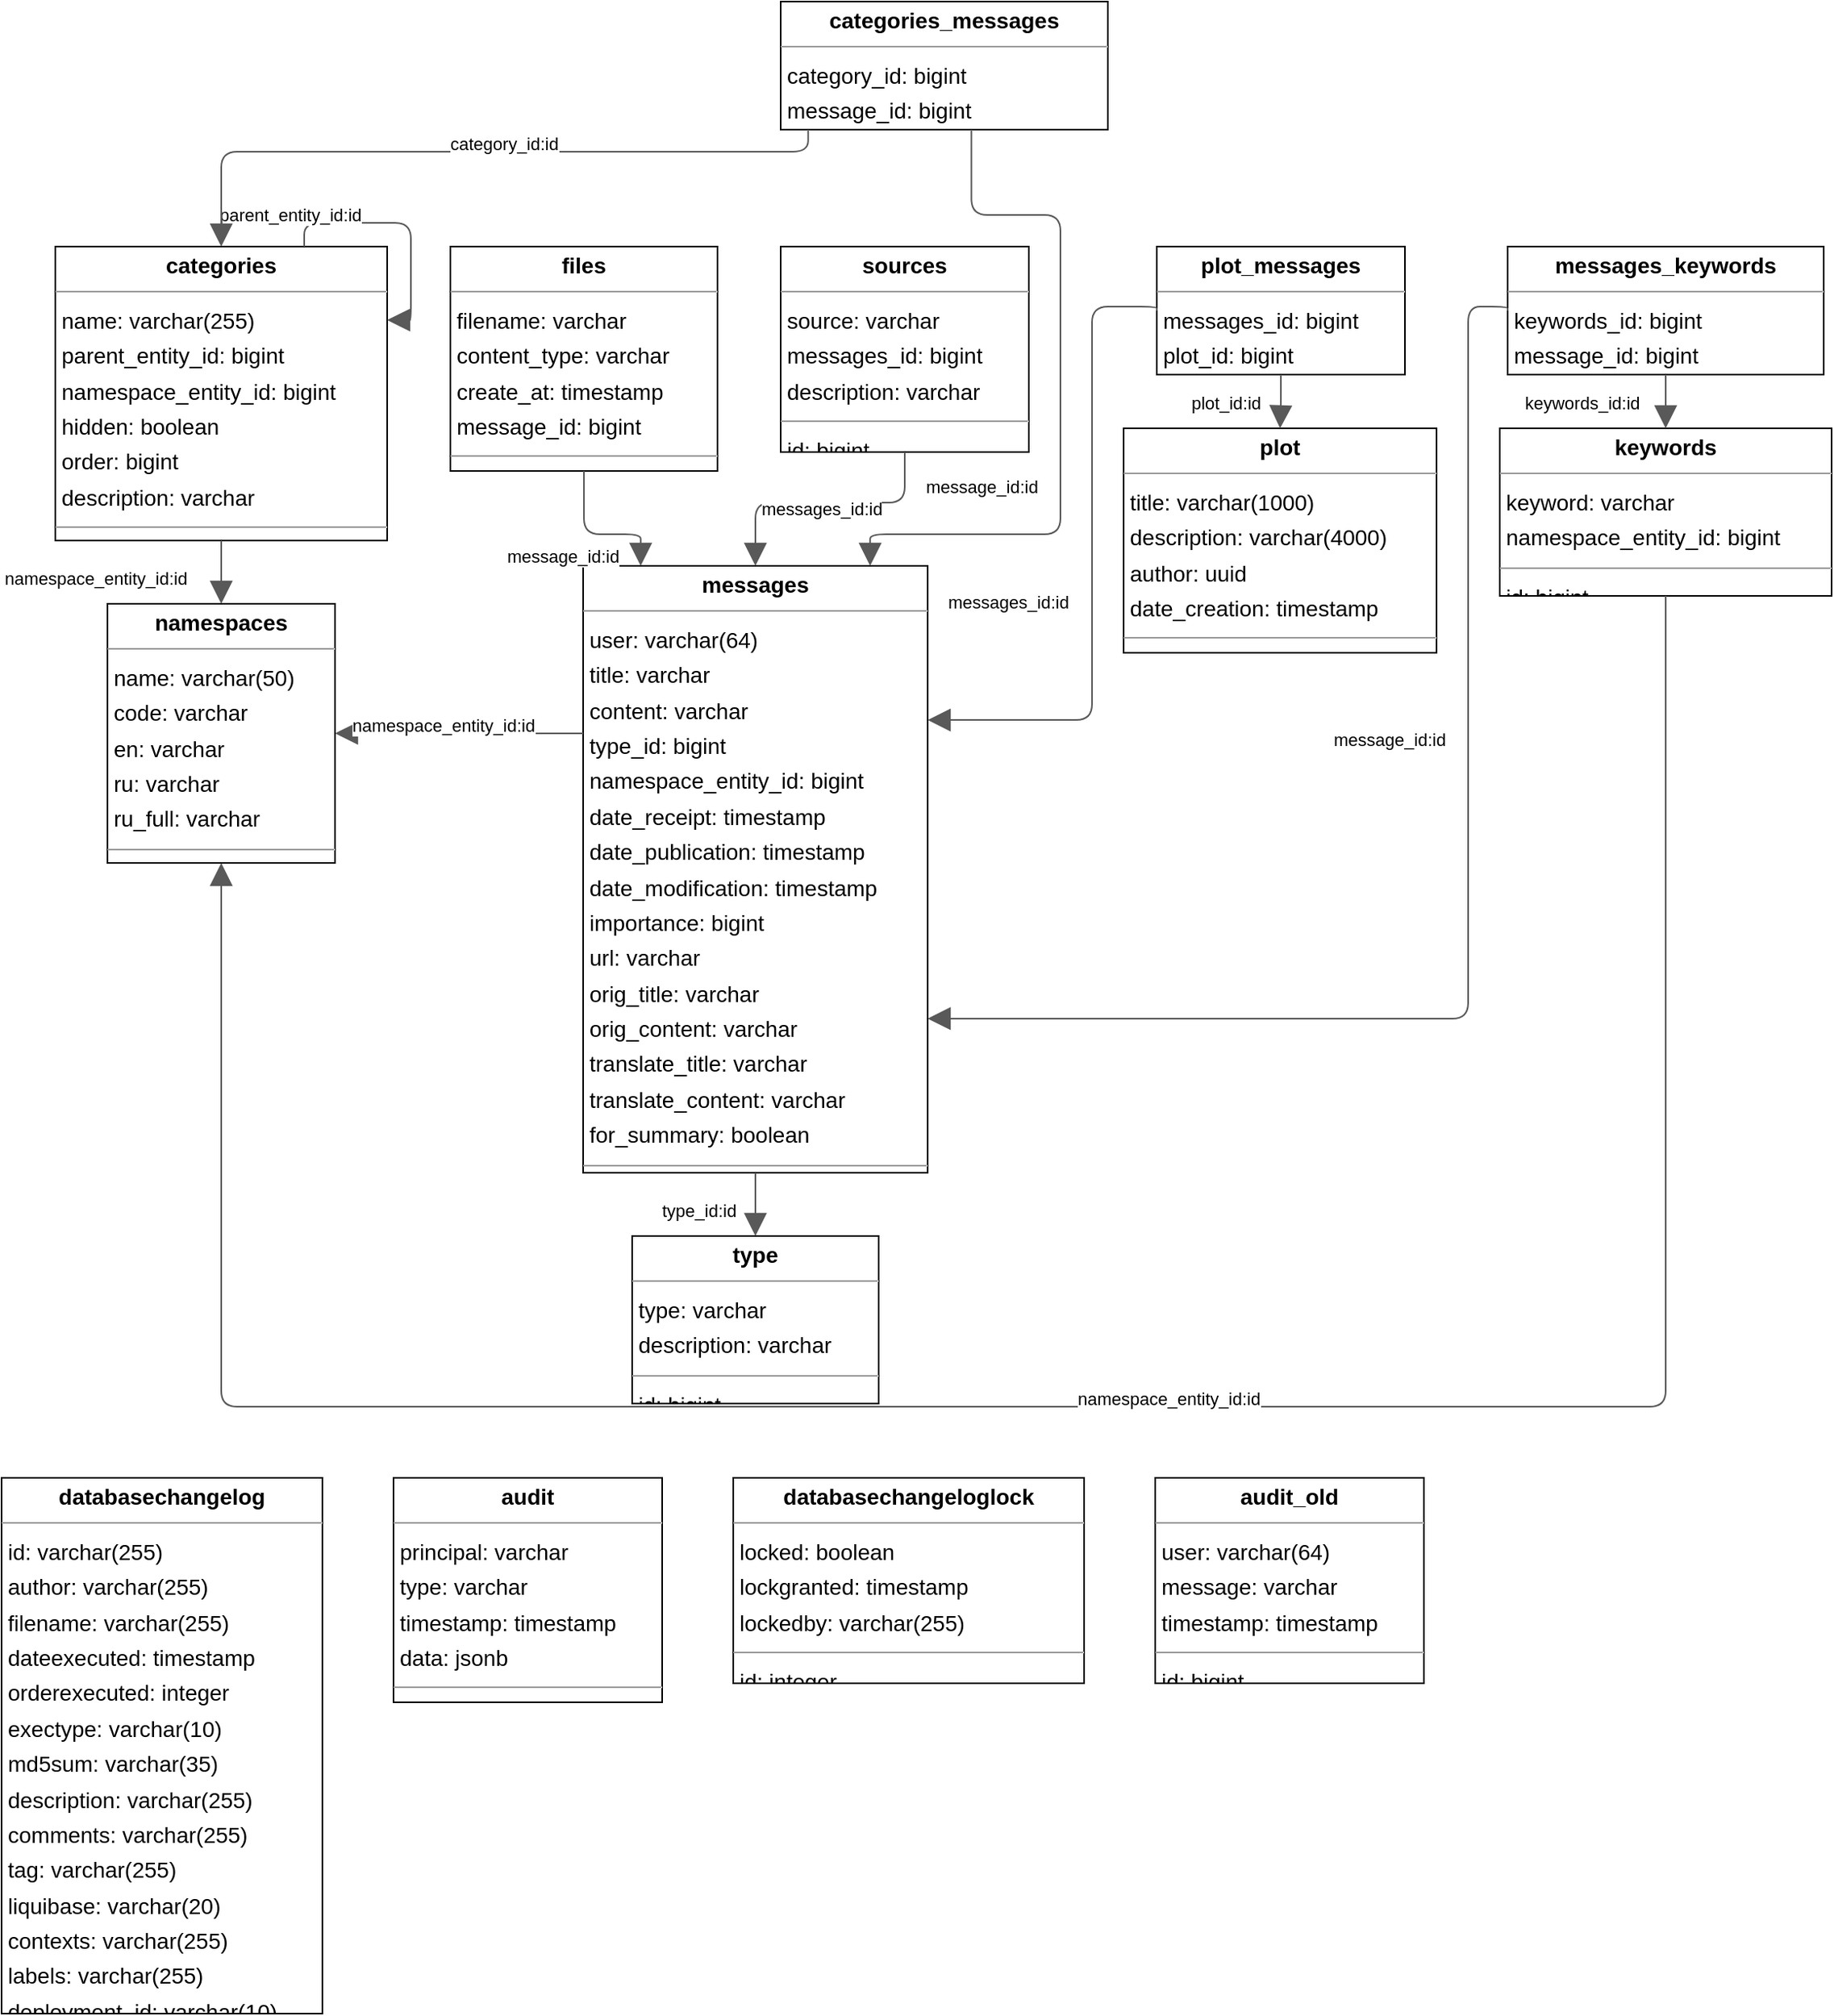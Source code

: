 <mxfile version="24.8.6">
  <diagram id="8YVet-FXSzYokZO9BPNg" name="Страница — 1">
    <mxGraphModel dx="1354" dy="932" grid="1" gridSize="10" guides="1" tooltips="1" connect="1" arrows="1" fold="1" page="0" pageScale="1" pageWidth="827" pageHeight="1169" background="none" math="0" shadow="0">
      <root>
        <mxCell id="0" />
        <mxCell id="1" parent="0" />
        <mxCell id="node1" value="&lt;p style=&quot;margin:0px;margin-top:4px;text-align:center;&quot;&gt;&lt;b&gt;audit&lt;/b&gt;&lt;/p&gt;&lt;hr size=&quot;1&quot;/&gt;&lt;p style=&quot;margin:0 0 0 4px;line-height:1.6;&quot;&gt; principal: varchar&lt;br/&gt; type: varchar&lt;br/&gt; timestamp: timestamp&lt;br/&gt; data: jsonb&lt;/p&gt;&lt;hr size=&quot;1&quot;/&gt;&lt;p style=&quot;margin:0 0 0 4px;line-height:1.6;&quot;&gt; id: bigint&lt;/p&gt;" style="verticalAlign=top;align=left;overflow=fill;fontSize=14;fontFamily=Helvetica;html=1;rounded=0;shadow=0;comic=0;labelBackgroundColor=none;strokeWidth=1;" parent="1" vertex="1">
          <mxGeometry x="137" y="742" width="170" height="142" as="geometry" />
        </mxCell>
        <mxCell id="node8" value="&lt;p style=&quot;margin:0px;margin-top:4px;text-align:center;&quot;&gt;&lt;b&gt;audit_old&lt;/b&gt;&lt;/p&gt;&lt;hr size=&quot;1&quot;/&gt;&lt;p style=&quot;margin:0 0 0 4px;line-height:1.6;&quot;&gt; user: varchar(64)&lt;br/&gt; message: varchar&lt;br/&gt; timestamp: timestamp&lt;/p&gt;&lt;hr size=&quot;1&quot;/&gt;&lt;p style=&quot;margin:0 0 0 4px;line-height:1.6;&quot;&gt; id: bigint&lt;/p&gt;" style="verticalAlign=top;align=left;overflow=fill;fontSize=14;fontFamily=Helvetica;html=1;rounded=0;shadow=0;comic=0;labelBackgroundColor=none;strokeWidth=1;" parent="1" vertex="1">
          <mxGeometry x="619" y="742" width="170" height="130" as="geometry" />
        </mxCell>
        <mxCell id="node10" value="&lt;p style=&quot;margin:0px;margin-top:4px;text-align:center;&quot;&gt;&lt;b&gt;categories&lt;/b&gt;&lt;/p&gt;&lt;hr size=&quot;1&quot;/&gt;&lt;p style=&quot;margin:0 0 0 4px;line-height:1.6;&quot;&gt; name: varchar(255)&lt;br/&gt; parent_entity_id: bigint&lt;br/&gt; namespace_entity_id: bigint&lt;br/&gt; hidden: boolean&lt;br/&gt; order: bigint&lt;br/&gt; description: varchar&lt;/p&gt;&lt;hr size=&quot;1&quot;/&gt;&lt;p style=&quot;margin:0 0 0 4px;line-height:1.6;&quot;&gt; id: bigint&lt;/p&gt;" style="verticalAlign=top;align=left;overflow=fill;fontSize=14;fontFamily=Helvetica;html=1;rounded=0;shadow=0;comic=0;labelBackgroundColor=none;strokeWidth=1;" parent="1" vertex="1">
          <mxGeometry x="-77" y="-37" width="210" height="186" as="geometry" />
        </mxCell>
        <mxCell id="node14" value="&lt;p style=&quot;margin:0px;margin-top:4px;text-align:center;&quot;&gt;&lt;b&gt;categories_messages&lt;/b&gt;&lt;/p&gt;&lt;hr size=&quot;1&quot;/&gt;&lt;p style=&quot;margin:0 0 0 4px;line-height:1.6;&quot;&gt; category_id: bigint&lt;br/&gt; message_id: bigint&lt;/p&gt;" style="verticalAlign=top;align=left;overflow=fill;fontSize=14;fontFamily=Helvetica;html=1;rounded=0;shadow=0;comic=0;labelBackgroundColor=none;strokeWidth=1;" parent="1" vertex="1">
          <mxGeometry x="382" y="-192" width="207" height="81" as="geometry" />
        </mxCell>
        <mxCell id="node12" value="&lt;p style=&quot;margin:0px;margin-top:4px;text-align:center;&quot;&gt;&lt;b&gt;databasechangelog&lt;/b&gt;&lt;/p&gt;&lt;hr size=&quot;1&quot;/&gt;&lt;p style=&quot;margin:0 0 0 4px;line-height:1.6;&quot;&gt; id: varchar(255)&lt;br/&gt; author: varchar(255)&lt;br/&gt; filename: varchar(255)&lt;br/&gt; dateexecuted: timestamp&lt;br/&gt; orderexecuted: integer&lt;br/&gt; exectype: varchar(10)&lt;br/&gt; md5sum: varchar(35)&lt;br/&gt; description: varchar(255)&lt;br/&gt; comments: varchar(255)&lt;br/&gt; tag: varchar(255)&lt;br/&gt; liquibase: varchar(20)&lt;br/&gt; contexts: varchar(255)&lt;br/&gt; labels: varchar(255)&lt;br/&gt; deployment_id: varchar(10)&lt;/p&gt;" style="verticalAlign=top;align=left;overflow=fill;fontSize=14;fontFamily=Helvetica;html=1;rounded=0;shadow=0;comic=0;labelBackgroundColor=none;strokeWidth=1;" parent="1" vertex="1">
          <mxGeometry x="-111" y="742" width="203" height="339" as="geometry" />
        </mxCell>
        <mxCell id="node11" value="&lt;p style=&quot;margin:0px;margin-top:4px;text-align:center;&quot;&gt;&lt;b&gt;databasechangeloglock&lt;/b&gt;&lt;/p&gt;&lt;hr size=&quot;1&quot;/&gt;&lt;p style=&quot;margin:0 0 0 4px;line-height:1.6;&quot;&gt; locked: boolean&lt;br/&gt; lockgranted: timestamp&lt;br/&gt; lockedby: varchar(255)&lt;/p&gt;&lt;hr size=&quot;1&quot;/&gt;&lt;p style=&quot;margin:0 0 0 4px;line-height:1.6;&quot;&gt; id: integer&lt;/p&gt;" style="verticalAlign=top;align=left;overflow=fill;fontSize=14;fontFamily=Helvetica;html=1;rounded=0;shadow=0;comic=0;labelBackgroundColor=none;strokeWidth=1;" parent="1" vertex="1">
          <mxGeometry x="352" y="742" width="222" height="130" as="geometry" />
        </mxCell>
        <mxCell id="node6" value="&lt;p style=&quot;margin:0px;margin-top:4px;text-align:center;&quot;&gt;&lt;b&gt;files&lt;/b&gt;&lt;/p&gt;&lt;hr size=&quot;1&quot;/&gt;&lt;p style=&quot;margin:0 0 0 4px;line-height:1.6;&quot;&gt; filename: varchar&lt;br/&gt; content_type: varchar&lt;br/&gt; create_at: timestamp&lt;br/&gt; message_id: bigint&lt;/p&gt;&lt;hr size=&quot;1&quot;/&gt;&lt;p style=&quot;margin:0 0 0 4px;line-height:1.6;&quot;&gt; uuid: uuid&lt;/p&gt;" style="verticalAlign=top;align=left;overflow=fill;fontSize=14;fontFamily=Helvetica;html=1;rounded=0;shadow=0;comic=0;labelBackgroundColor=none;strokeWidth=1;" parent="1" vertex="1">
          <mxGeometry x="173" y="-37" width="169" height="142" as="geometry" />
        </mxCell>
        <mxCell id="node7" value="&lt;p style=&quot;margin:0px;margin-top:4px;text-align:center;&quot;&gt;&lt;b&gt;keywords&lt;/b&gt;&lt;/p&gt;&lt;hr size=&quot;1&quot;/&gt;&lt;p style=&quot;margin:0 0 0 4px;line-height:1.6;&quot;&gt; keyword: varchar&lt;br/&gt; namespace_entity_id: bigint&lt;/p&gt;&lt;hr size=&quot;1&quot;/&gt;&lt;p style=&quot;margin:0 0 0 4px;line-height:1.6;&quot;&gt; id: bigint&lt;/p&gt;" style="verticalAlign=top;align=left;overflow=fill;fontSize=14;fontFamily=Helvetica;html=1;rounded=0;shadow=0;comic=0;labelBackgroundColor=none;strokeWidth=1;" parent="1" vertex="1">
          <mxGeometry x="837" y="78" width="210" height="106" as="geometry" />
        </mxCell>
        <mxCell id="node4" value="&lt;p style=&quot;margin:0px;margin-top:4px;text-align:center;&quot;&gt;&lt;b&gt;messages&lt;/b&gt;&lt;/p&gt;&lt;hr size=&quot;1&quot;/&gt;&lt;p style=&quot;margin:0 0 0 4px;line-height:1.6;&quot;&gt; user: varchar(64)&lt;br/&gt; title: varchar&lt;br/&gt; content: varchar&lt;br/&gt; type_id: bigint&lt;br/&gt; namespace_entity_id: bigint&lt;br/&gt; date_receipt: timestamp&lt;br/&gt; date_publication: timestamp&lt;br/&gt; date_modification: timestamp&lt;br/&gt; importance: bigint&lt;br/&gt; url: varchar&lt;br/&gt; orig_title: varchar&lt;br/&gt; orig_content: varchar&lt;br/&gt; translate_title: varchar&lt;br/&gt; translate_content: varchar&lt;br/&gt; for_summary: boolean&lt;/p&gt;&lt;hr size=&quot;1&quot;/&gt;&lt;p style=&quot;margin:0 0 0 4px;line-height:1.6;&quot;&gt; id: bigint&lt;/p&gt;" style="verticalAlign=top;align=left;overflow=fill;fontSize=14;fontFamily=Helvetica;html=1;rounded=0;shadow=0;comic=0;labelBackgroundColor=none;strokeWidth=1;" parent="1" vertex="1">
          <mxGeometry x="257" y="165" width="218" height="384" as="geometry" />
        </mxCell>
        <mxCell id="node5" value="&lt;p style=&quot;margin:0px;margin-top:4px;text-align:center;&quot;&gt;&lt;b&gt;messages_keywords&lt;/b&gt;&lt;/p&gt;&lt;hr size=&quot;1&quot;/&gt;&lt;p style=&quot;margin:0 0 0 4px;line-height:1.6;&quot;&gt; keywords_id: bigint&lt;br/&gt; message_id: bigint&lt;/p&gt;" style="verticalAlign=top;align=left;overflow=fill;fontSize=14;fontFamily=Helvetica;html=1;rounded=0;shadow=0;comic=0;labelBackgroundColor=none;strokeWidth=1;" parent="1" vertex="1">
          <mxGeometry x="842" y="-37" width="200" height="81" as="geometry" />
        </mxCell>
        <mxCell id="node13" value="&lt;p style=&quot;margin:0px;margin-top:4px;text-align:center;&quot;&gt;&lt;b&gt;namespaces&lt;/b&gt;&lt;/p&gt;&lt;hr size=&quot;1&quot;/&gt;&lt;p style=&quot;margin:0 0 0 4px;line-height:1.6;&quot;&gt; name: varchar(50)&lt;br/&gt; code: varchar&lt;br/&gt; en: varchar&lt;br/&gt; ru: varchar&lt;br/&gt; ru_full: varchar&lt;/p&gt;&lt;hr size=&quot;1&quot;/&gt;&lt;p style=&quot;margin:0 0 0 4px;line-height:1.6;&quot;&gt; id: bigint&lt;/p&gt;" style="verticalAlign=top;align=left;overflow=fill;fontSize=14;fontFamily=Helvetica;html=1;rounded=0;shadow=0;comic=0;labelBackgroundColor=none;strokeWidth=1;" parent="1" vertex="1">
          <mxGeometry x="-44" y="189" width="144" height="164" as="geometry" />
        </mxCell>
        <mxCell id="node2" value="&lt;p style=&quot;margin:0px;margin-top:4px;text-align:center;&quot;&gt;&lt;b&gt;plot&lt;/b&gt;&lt;/p&gt;&lt;hr size=&quot;1&quot;/&gt;&lt;p style=&quot;margin:0 0 0 4px;line-height:1.6;&quot;&gt; title: varchar(1000)&lt;br/&gt; description: varchar(4000)&lt;br/&gt; author: uuid&lt;br/&gt; date_creation: timestamp&lt;/p&gt;&lt;hr size=&quot;1&quot;/&gt;&lt;p style=&quot;margin:0 0 0 4px;line-height:1.6;&quot;&gt; id: bigint&lt;/p&gt;" style="verticalAlign=top;align=left;overflow=fill;fontSize=14;fontFamily=Helvetica;html=1;rounded=0;shadow=0;comic=0;labelBackgroundColor=none;strokeWidth=1;" parent="1" vertex="1">
          <mxGeometry x="599" y="78" width="198" height="142" as="geometry" />
        </mxCell>
        <mxCell id="node3" value="&lt;p style=&quot;margin:0px;margin-top:4px;text-align:center;&quot;&gt;&lt;b&gt;plot_messages&lt;/b&gt;&lt;/p&gt;&lt;hr size=&quot;1&quot;/&gt;&lt;p style=&quot;margin:0 0 0 4px;line-height:1.6;&quot;&gt; messages_id: bigint&lt;br/&gt; plot_id: bigint&lt;/p&gt;" style="verticalAlign=top;align=left;overflow=fill;fontSize=14;fontFamily=Helvetica;html=1;rounded=0;shadow=0;comic=0;labelBackgroundColor=none;strokeWidth=1;" parent="1" vertex="1">
          <mxGeometry x="620" y="-37" width="157" height="81" as="geometry" />
        </mxCell>
        <mxCell id="node0" value="&lt;p style=&quot;margin:0px;margin-top:4px;text-align:center;&quot;&gt;&lt;b&gt;sources&lt;/b&gt;&lt;/p&gt;&lt;hr size=&quot;1&quot;/&gt;&lt;p style=&quot;margin:0 0 0 4px;line-height:1.6;&quot;&gt; source: varchar&lt;br/&gt; messages_id: bigint&lt;br/&gt; description: varchar&lt;/p&gt;&lt;hr size=&quot;1&quot;/&gt;&lt;p style=&quot;margin:0 0 0 4px;line-height:1.6;&quot;&gt; id: bigint&lt;/p&gt;" style="verticalAlign=top;align=left;overflow=fill;fontSize=14;fontFamily=Helvetica;html=1;rounded=0;shadow=0;comic=0;labelBackgroundColor=none;strokeWidth=1;" parent="1" vertex="1">
          <mxGeometry x="382" y="-37" width="157" height="130" as="geometry" />
        </mxCell>
        <mxCell id="node9" value="&lt;p style=&quot;margin:0px;margin-top:4px;text-align:center;&quot;&gt;&lt;b&gt;type&lt;/b&gt;&lt;/p&gt;&lt;hr size=&quot;1&quot;/&gt;&lt;p style=&quot;margin:0 0 0 4px;line-height:1.6;&quot;&gt; type: varchar&lt;br/&gt; description: varchar&lt;/p&gt;&lt;hr size=&quot;1&quot;/&gt;&lt;p style=&quot;margin:0 0 0 4px;line-height:1.6;&quot;&gt; id: bigint&lt;/p&gt;" style="verticalAlign=top;align=left;overflow=fill;fontSize=14;fontFamily=Helvetica;html=1;rounded=0;shadow=0;comic=0;labelBackgroundColor=none;strokeWidth=1;" parent="1" vertex="1">
          <mxGeometry x="288" y="589" width="156" height="106" as="geometry" />
        </mxCell>
        <mxCell id="edge9" value="" style="html=1;rounded=1;edgeStyle=orthogonalEdgeStyle;dashed=0;startArrow=none;endArrow=block;endSize=12;strokeColor=#595959;exitX=0.750;exitY=0.000;exitDx=0;exitDy=0;entryX=1.000;entryY=0.250;entryDx=0;entryDy=0;" parent="1" source="node10" target="node10" edge="1">
          <mxGeometry width="50" height="50" relative="1" as="geometry">
            <Array as="points">
              <mxPoint x="81" y="-52" />
              <mxPoint x="148" y="-52" />
              <mxPoint x="148" y="10" />
            </Array>
          </mxGeometry>
        </mxCell>
        <mxCell id="label56" value="parent_entity_id:id" style="edgeLabel;resizable=0;html=1;align=left;verticalAlign=top;strokeColor=default;" parent="edge9" vertex="1" connectable="0">
          <mxGeometry x="25" y="-70" as="geometry" />
        </mxCell>
        <mxCell id="edge3" value="" style="html=1;rounded=1;edgeStyle=orthogonalEdgeStyle;dashed=0;startArrow=none;endArrow=block;endSize=12;strokeColor=#595959;exitX=0.500;exitY=1.000;exitDx=0;exitDy=0;entryX=0.500;entryY=0.000;entryDx=0;entryDy=0;" parent="1" source="node10" target="node13" edge="1">
          <mxGeometry width="50" height="50" relative="1" as="geometry">
            <Array as="points" />
          </mxGeometry>
        </mxCell>
        <mxCell id="label20" value="namespace_entity_id:id" style="edgeLabel;resizable=0;html=1;align=left;verticalAlign=top;strokeColor=default;" parent="edge3" vertex="1" connectable="0">
          <mxGeometry x="-111" y="160" as="geometry" />
        </mxCell>
        <mxCell id="edge6" value="" style="html=1;rounded=1;edgeStyle=orthogonalEdgeStyle;dashed=0;startArrow=none;endArrow=block;endSize=12;strokeColor=#595959;exitX=0.083;exitY=1.001;exitDx=0;exitDy=0;entryX=0.500;entryY=0.000;entryDx=0;entryDy=0;" parent="1" source="node14" target="node10" edge="1">
          <mxGeometry width="50" height="50" relative="1" as="geometry">
            <Array as="points">
              <mxPoint x="399" y="-97" />
              <mxPoint x="28" y="-97" />
            </Array>
          </mxGeometry>
        </mxCell>
        <mxCell id="label38" value="category_id:id" style="edgeLabel;resizable=0;html=1;align=left;verticalAlign=top;strokeColor=default;" parent="edge6" vertex="1" connectable="0">
          <mxGeometry x="171" y="-115" as="geometry" />
        </mxCell>
        <mxCell id="edge10" value="" style="html=1;rounded=1;edgeStyle=orthogonalEdgeStyle;dashed=0;startArrow=none;endArrow=block;endSize=12;strokeColor=#595959;exitX=0.583;exitY=1.000;exitDx=0;exitDy=0;entryX=0.833;entryY=0.000;entryDx=0;entryDy=0;" parent="1" source="node14" target="node4" edge="1">
          <mxGeometry width="50" height="50" relative="1" as="geometry">
            <Array as="points">
              <mxPoint x="502" y="-57" />
              <mxPoint x="559" y="-57" />
              <mxPoint x="559" y="145" />
              <mxPoint x="439" y="145" />
            </Array>
          </mxGeometry>
        </mxCell>
        <mxCell id="label62" value="message_id:id" style="edgeLabel;resizable=0;html=1;align=left;verticalAlign=top;strokeColor=default;" parent="edge10" vertex="1" connectable="0">
          <mxGeometry x="472" y="102" as="geometry" />
        </mxCell>
        <mxCell id="edge0" value="" style="html=1;rounded=1;edgeStyle=orthogonalEdgeStyle;dashed=0;startArrow=none;endArrow=block;endSize=12;strokeColor=#595959;exitX=0.500;exitY=1.000;exitDx=0;exitDy=0;entryX=0.167;entryY=0.000;entryDx=0;entryDy=0;" parent="1" source="node6" target="node4" edge="1">
          <mxGeometry width="50" height="50" relative="1" as="geometry">
            <Array as="points">
              <mxPoint x="258" y="145" />
              <mxPoint x="294" y="145" />
            </Array>
          </mxGeometry>
        </mxCell>
        <mxCell id="label2" value="message_id:id" style="edgeLabel;resizable=0;html=1;align=left;verticalAlign=top;strokeColor=default;" parent="edge0" vertex="1" connectable="0">
          <mxGeometry x="207" y="146" as="geometry" />
        </mxCell>
        <mxCell id="edge12" value="" style="html=1;rounded=1;edgeStyle=orthogonalEdgeStyle;dashed=0;startArrow=none;endArrow=block;endSize=12;strokeColor=#595959;exitX=0.500;exitY=1.000;exitDx=0;exitDy=0;entryX=0.500;entryY=1.000;entryDx=0;entryDy=0;" parent="1" source="node7" target="node13" edge="1">
          <mxGeometry width="50" height="50" relative="1" as="geometry">
            <Array as="points">
              <mxPoint x="942" y="697" />
              <mxPoint x="28" y="697" />
            </Array>
          </mxGeometry>
        </mxCell>
        <mxCell id="label74" value="namespace_entity_id:id" style="edgeLabel;resizable=0;html=1;align=left;verticalAlign=top;strokeColor=default;" parent="edge12" vertex="1" connectable="0">
          <mxGeometry x="568" y="679" as="geometry" />
        </mxCell>
        <mxCell id="edge8" value="" style="html=1;rounded=1;edgeStyle=orthogonalEdgeStyle;dashed=0;startArrow=none;endArrow=block;endSize=12;strokeColor=#595959;exitX=0.000;exitY=0.276;exitDx=0;exitDy=0;entryX=1.000;entryY=0.500;entryDx=0;entryDy=0;" parent="1" source="node4" target="node13" edge="1">
          <mxGeometry width="50" height="50" relative="1" as="geometry">
            <Array as="points" />
          </mxGeometry>
        </mxCell>
        <mxCell id="label50" value="namespace_entity_id:id" style="edgeLabel;resizable=0;html=1;align=left;verticalAlign=top;strokeColor=default;" parent="edge8" vertex="1" connectable="0">
          <mxGeometry x="109" y="253" as="geometry" />
        </mxCell>
        <mxCell id="edge7" value="" style="html=1;rounded=1;edgeStyle=orthogonalEdgeStyle;dashed=0;startArrow=none;endArrow=block;endSize=12;strokeColor=#595959;exitX=0.500;exitY=1.000;exitDx=0;exitDy=0;entryX=0.500;entryY=0.000;entryDx=0;entryDy=0;" parent="1" source="node4" target="node9" edge="1">
          <mxGeometry width="50" height="50" relative="1" as="geometry">
            <Array as="points" />
          </mxGeometry>
        </mxCell>
        <mxCell id="label44" value="type_id:id" style="edgeLabel;resizable=0;html=1;align=left;verticalAlign=top;strokeColor=default;" parent="edge7" vertex="1" connectable="0">
          <mxGeometry x="305" y="560" as="geometry" />
        </mxCell>
        <mxCell id="edge4" value="" style="html=1;rounded=1;edgeStyle=orthogonalEdgeStyle;dashed=0;startArrow=none;endArrow=block;endSize=12;strokeColor=#595959;exitX=0.500;exitY=1.001;exitDx=0;exitDy=0;entryX=0.500;entryY=0.000;entryDx=0;entryDy=0;" parent="1" source="node5" target="node7" edge="1">
          <mxGeometry width="50" height="50" relative="1" as="geometry">
            <Array as="points" />
          </mxGeometry>
        </mxCell>
        <mxCell id="label26" value="keywords_id:id" style="edgeLabel;resizable=0;html=1;align=left;verticalAlign=top;strokeColor=default;" parent="edge4" vertex="1" connectable="0">
          <mxGeometry x="851" y="49" as="geometry" />
        </mxCell>
        <mxCell id="edge11" value="" style="html=1;rounded=1;edgeStyle=orthogonalEdgeStyle;dashed=0;startArrow=none;endArrow=block;endSize=12;strokeColor=#595959;exitX=0.000;exitY=0.500;exitDx=0;exitDy=0;entryX=1.000;entryY=0.746;entryDx=0;entryDy=0;" parent="1" source="node5" target="node4" edge="1">
          <mxGeometry width="50" height="50" relative="1" as="geometry">
            <Array as="points">
              <mxPoint x="817" y="1" />
              <mxPoint x="817" y="452" />
            </Array>
          </mxGeometry>
        </mxCell>
        <mxCell id="label68" value="message_id:id" style="edgeLabel;resizable=0;html=1;align=left;verticalAlign=top;strokeColor=default;" parent="edge11" vertex="1" connectable="0">
          <mxGeometry x="730" y="262" as="geometry" />
        </mxCell>
        <mxCell id="edge1" value="" style="html=1;rounded=1;edgeStyle=orthogonalEdgeStyle;dashed=0;startArrow=none;endArrow=block;endSize=12;strokeColor=#595959;exitX=0.000;exitY=0.500;exitDx=0;exitDy=0;entryX=1.000;entryY=0.254;entryDx=0;entryDy=0;" parent="1" source="node3" target="node4" edge="1">
          <mxGeometry width="50" height="50" relative="1" as="geometry">
            <Array as="points">
              <mxPoint x="579" y="1" />
              <mxPoint x="579" y="263" />
            </Array>
          </mxGeometry>
        </mxCell>
        <mxCell id="label8" value="messages_id:id" style="edgeLabel;resizable=0;html=1;align=left;verticalAlign=top;strokeColor=default;" parent="edge1" vertex="1" connectable="0">
          <mxGeometry x="486" y="175" as="geometry" />
        </mxCell>
        <mxCell id="edge2" value="" style="html=1;rounded=1;edgeStyle=orthogonalEdgeStyle;dashed=0;startArrow=none;endArrow=block;endSize=12;strokeColor=#595959;exitX=0.500;exitY=1.001;exitDx=0;exitDy=0;entryX=0.500;entryY=0.000;entryDx=0;entryDy=0;" parent="1" source="node3" target="node2" edge="1">
          <mxGeometry width="50" height="50" relative="1" as="geometry">
            <Array as="points" />
          </mxGeometry>
        </mxCell>
        <mxCell id="label14" value="plot_id:id" style="edgeLabel;resizable=0;html=1;align=left;verticalAlign=top;strokeColor=default;" parent="edge2" vertex="1" connectable="0">
          <mxGeometry x="640" y="49" as="geometry" />
        </mxCell>
        <mxCell id="edge5" value="" style="html=1;rounded=1;edgeStyle=orthogonalEdgeStyle;dashed=0;startArrow=none;endArrow=block;endSize=12;strokeColor=#595959;exitX=0.500;exitY=1.000;exitDx=0;exitDy=0;entryX=0.500;entryY=0.000;entryDx=0;entryDy=0;" parent="1" source="node0" target="node4" edge="1">
          <mxGeometry width="50" height="50" relative="1" as="geometry">
            <Array as="points">
              <mxPoint x="461" y="125" />
              <mxPoint x="366" y="125" />
            </Array>
          </mxGeometry>
        </mxCell>
        <mxCell id="label32" value="messages_id:id" style="edgeLabel;resizable=0;html=1;align=left;verticalAlign=top;strokeColor=default;" parent="edge5" vertex="1" connectable="0">
          <mxGeometry x="368" y="116" as="geometry" />
        </mxCell>
      </root>
    </mxGraphModel>
  </diagram>
</mxfile>
